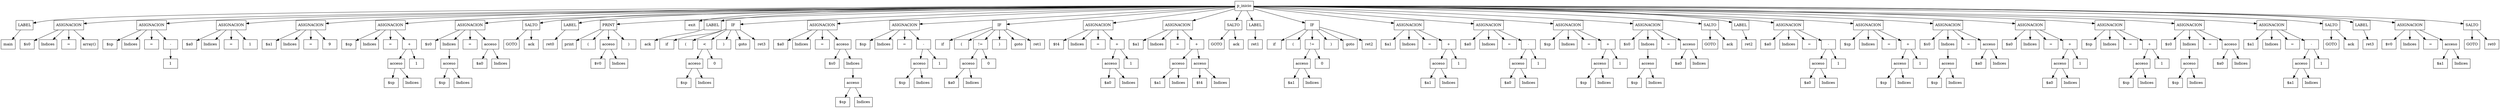 digraph Q { 
  node [shape=record];
node0[label="LABEL"];
p_inicio ->node0;
node1[label="main"];
node0 -> node1;
node7[label="ASIGNACION"];
p_inicio ->node7;
node8[label="$s0"];
node7 -> node8;
node9[label="Indices"];
node7 -> node9;
node10[label="="];
node7 -> node10;
node2[label="array()"];
node7 -> node2;
node17[label="ASIGNACION"];
p_inicio ->node17;
node18[label="$sp"];
node17 -> node18;
node19[label="Indices"];
node17 -> node19;
node20[label="="];
node17 -> node20;
node12[label="-"];
node17 -> node12;
node11[label="1"];
node12 -> node11;
node22[label="ASIGNACION"];
p_inicio ->node22;
node23[label="$a0"];
node22 -> node23;
node24[label="Indices"];
node22 -> node24;
node25[label="="];
node22 -> node25;
node21[label="1"];
node22 -> node21;
node27[label="ASIGNACION"];
p_inicio ->node27;
node28[label="$a1"];
node27 -> node28;
node29[label="Indices"];
node27 -> node29;
node30[label="="];
node27 -> node30;
node26[label="9"];
node27 -> node26;
node38[label="ASIGNACION"];
p_inicio ->node38;
node39[label="$sp"];
node38 -> node39;
node40[label="Indices"];
node38 -> node40;
node41[label="="];
node38 -> node41;
node37[label="+"];
node38 -> node37;
node31[label="acceso"];
node37 -> node31;
node32[label="$sp"];
node31 -> node32;
node33[label="Indices"];
node31 -> node33;
node36[label="1"];
node37 -> node36;
node52[label="ASIGNACION"];
p_inicio ->node52;
node53[label="$s0"];
node52 -> node53;
node54[label="Indices"];
node52 -> node54;
node42[label="acceso"];
node54 -> node42;
node43[label="$sp"];
node42 -> node43;
node44[label="Indices"];
node42 -> node44;
node55[label="="];
node52 -> node55;
node47[label="acceso"];
node52 -> node47;
node48[label="$a0"];
node47 -> node48;
node49[label="Indices"];
node47 -> node49;
node56[label="SALTO"];
p_inicio ->node56;
node57[label="GOTO"];
node56 -> node57;
node58[label="ack"];
node56 -> node58;
node59[label="LABEL"];
p_inicio ->node59;
node60[label="ret0"];
node59 -> node60;
node66[label="PRINT"];
p_inicio ->node66;
node67[label="print"];
node66 -> node67;
node68[label="("];
node66 -> node68;
node61[label="acceso"];
node66 -> node61;
node62[label="$v0"];
node61 -> node62;
node63[label="Indices"];
node61 -> node63;
node69[label=")"];
node66 -> node69;
node70[label="exit"];
p_inicio ->node70;
node71[label="LABEL"];
p_inicio ->node71;
node72[label="ack"];
node71 -> node72;
node80[label="IF"];
p_inicio ->node80;
node81[label="if"];
node80 -> node81;
node82[label="("];
node80 -> node82;
node79[label="\<"];
node80 -> node79;
node73[label="acceso"];
node79 -> node73;
node74[label="$sp"];
node73 -> node74;
node75[label="Indices"];
node73 -> node75;
node78[label="0"];
node79 -> node78;
node83[label=")"];
node80 -> node83;
node84[label="goto"];
node80 -> node84;
node85[label="ret3"];
node80 -> node85;
node96[label="ASIGNACION"];
p_inicio ->node96;
node97[label="$a0"];
node96 -> node97;
node98[label="Indices"];
node96 -> node98;
node99[label="="];
node96 -> node99;
node91[label="acceso"];
node96 -> node91;
node92[label="$s0"];
node91 -> node92;
node93[label="Indices"];
node91 -> node93;
node86[label="acceso"];
node93 -> node86;
node87[label="$sp"];
node86 -> node87;
node88[label="Indices"];
node86 -> node88;
node107[label="ASIGNACION"];
p_inicio ->node107;
node108[label="$sp"];
node107 -> node108;
node109[label="Indices"];
node107 -> node109;
node110[label="="];
node107 -> node110;
node106[label="-"];
node107 -> node106;
node100[label="acceso"];
node106 -> node100;
node101[label="$sp"];
node100 -> node101;
node102[label="Indices"];
node100 -> node102;
node105[label="1"];
node106 -> node105;
node118[label="IF"];
p_inicio ->node118;
node119[label="if"];
node118 -> node119;
node120[label="("];
node118 -> node120;
node117[label="!="];
node118 -> node117;
node111[label="acceso"];
node117 -> node111;
node112[label="$a0"];
node111 -> node112;
node113[label="Indices"];
node111 -> node113;
node116[label="0"];
node117 -> node116;
node121[label=")"];
node118 -> node121;
node122[label="goto"];
node118 -> node122;
node123[label="ret1"];
node118 -> node123;
node131[label="ASIGNACION"];
p_inicio ->node131;
node132[label="$t4"];
node131 -> node132;
node133[label="Indices"];
node131 -> node133;
node134[label="="];
node131 -> node134;
node130[label="+"];
node131 -> node130;
node124[label="acceso"];
node130 -> node124;
node125[label="$a0"];
node124 -> node125;
node126[label="Indices"];
node124 -> node126;
node129[label="1"];
node130 -> node129;
node146[label="ASIGNACION"];
p_inicio ->node146;
node147[label="$a1"];
node146 -> node147;
node148[label="Indices"];
node146 -> node148;
node149[label="="];
node146 -> node149;
node145[label="+"];
node146 -> node145;
node135[label="acceso"];
node145 -> node135;
node136[label="$a1"];
node135 -> node136;
node137[label="Indices"];
node135 -> node137;
node140[label="acceso"];
node145 -> node140;
node141[label="$t4"];
node140 -> node141;
node142[label="Indices"];
node140 -> node142;
node150[label="SALTO"];
p_inicio ->node150;
node151[label="GOTO"];
node150 -> node151;
node152[label="ack"];
node150 -> node152;
node153[label="LABEL"];
p_inicio ->node153;
node154[label="ret1"];
node153 -> node154;
node162[label="IF"];
p_inicio ->node162;
node163[label="if"];
node162 -> node163;
node164[label="("];
node162 -> node164;
node161[label="!="];
node162 -> node161;
node155[label="acceso"];
node161 -> node155;
node156[label="$a1"];
node155 -> node156;
node157[label="Indices"];
node155 -> node157;
node160[label="0"];
node161 -> node160;
node165[label=")"];
node162 -> node165;
node166[label="goto"];
node162 -> node166;
node167[label="ret2"];
node162 -> node167;
node175[label="ASIGNACION"];
p_inicio ->node175;
node176[label="$a1"];
node175 -> node176;
node177[label="Indices"];
node175 -> node177;
node178[label="="];
node175 -> node178;
node174[label="+"];
node175 -> node174;
node168[label="acceso"];
node174 -> node168;
node169[label="$a1"];
node168 -> node169;
node170[label="Indices"];
node168 -> node170;
node173[label="1"];
node174 -> node173;
node186[label="ASIGNACION"];
p_inicio ->node186;
node187[label="$a0"];
node186 -> node187;
node188[label="Indices"];
node186 -> node188;
node189[label="="];
node186 -> node189;
node185[label="-"];
node186 -> node185;
node179[label="acceso"];
node185 -> node179;
node180[label="$a0"];
node179 -> node180;
node181[label="Indices"];
node179 -> node181;
node184[label="1"];
node185 -> node184;
node197[label="ASIGNACION"];
p_inicio ->node197;
node198[label="$sp"];
node197 -> node198;
node199[label="Indices"];
node197 -> node199;
node200[label="="];
node197 -> node200;
node196[label="+"];
node197 -> node196;
node190[label="acceso"];
node196 -> node190;
node191[label="$sp"];
node190 -> node191;
node192[label="Indices"];
node190 -> node192;
node195[label="1"];
node196 -> node195;
node211[label="ASIGNACION"];
p_inicio ->node211;
node212[label="$s0"];
node211 -> node212;
node213[label="Indices"];
node211 -> node213;
node201[label="acceso"];
node213 -> node201;
node202[label="$sp"];
node201 -> node202;
node203[label="Indices"];
node201 -> node203;
node214[label="="];
node211 -> node214;
node206[label="acceso"];
node211 -> node206;
node207[label="$a0"];
node206 -> node207;
node208[label="Indices"];
node206 -> node208;
node215[label="SALTO"];
p_inicio ->node215;
node216[label="GOTO"];
node215 -> node216;
node217[label="ack"];
node215 -> node217;
node218[label="LABEL"];
p_inicio ->node218;
node219[label="ret2"];
node218 -> node219;
node227[label="ASIGNACION"];
p_inicio ->node227;
node228[label="$a0"];
node227 -> node228;
node229[label="Indices"];
node227 -> node229;
node230[label="="];
node227 -> node230;
node226[label="-"];
node227 -> node226;
node220[label="acceso"];
node226 -> node220;
node221[label="$a0"];
node220 -> node221;
node222[label="Indices"];
node220 -> node222;
node225[label="1"];
node226 -> node225;
node238[label="ASIGNACION"];
p_inicio ->node238;
node239[label="$sp"];
node238 -> node239;
node240[label="Indices"];
node238 -> node240;
node241[label="="];
node238 -> node241;
node237[label="+"];
node238 -> node237;
node231[label="acceso"];
node237 -> node231;
node232[label="$sp"];
node231 -> node232;
node233[label="Indices"];
node231 -> node233;
node236[label="1"];
node237 -> node236;
node252[label="ASIGNACION"];
p_inicio ->node252;
node253[label="$s0"];
node252 -> node253;
node254[label="Indices"];
node252 -> node254;
node242[label="acceso"];
node254 -> node242;
node243[label="$sp"];
node242 -> node243;
node244[label="Indices"];
node242 -> node244;
node255[label="="];
node252 -> node255;
node247[label="acceso"];
node252 -> node247;
node248[label="$a0"];
node247 -> node248;
node249[label="Indices"];
node247 -> node249;
node263[label="ASIGNACION"];
p_inicio ->node263;
node264[label="$a0"];
node263 -> node264;
node265[label="Indices"];
node263 -> node265;
node266[label="="];
node263 -> node266;
node262[label="+"];
node263 -> node262;
node256[label="acceso"];
node262 -> node256;
node257[label="$a0"];
node256 -> node257;
node258[label="Indices"];
node256 -> node258;
node261[label="1"];
node262 -> node261;
node274[label="ASIGNACION"];
p_inicio ->node274;
node275[label="$sp"];
node274 -> node275;
node276[label="Indices"];
node274 -> node276;
node277[label="="];
node274 -> node277;
node273[label="+"];
node274 -> node273;
node267[label="acceso"];
node273 -> node267;
node268[label="$sp"];
node267 -> node268;
node269[label="Indices"];
node267 -> node269;
node272[label="1"];
node273 -> node272;
node288[label="ASIGNACION"];
p_inicio ->node288;
node289[label="$s0"];
node288 -> node289;
node290[label="Indices"];
node288 -> node290;
node278[label="acceso"];
node290 -> node278;
node279[label="$sp"];
node278 -> node279;
node280[label="Indices"];
node278 -> node280;
node291[label="="];
node288 -> node291;
node283[label="acceso"];
node288 -> node283;
node284[label="$a0"];
node283 -> node284;
node285[label="Indices"];
node283 -> node285;
node299[label="ASIGNACION"];
p_inicio ->node299;
node300[label="$a1"];
node299 -> node300;
node301[label="Indices"];
node299 -> node301;
node302[label="="];
node299 -> node302;
node298[label="-"];
node299 -> node298;
node292[label="acceso"];
node298 -> node292;
node293[label="$a1"];
node292 -> node293;
node294[label="Indices"];
node292 -> node294;
node297[label="1"];
node298 -> node297;
node303[label="SALTO"];
p_inicio ->node303;
node304[label="GOTO"];
node303 -> node304;
node305[label="ack"];
node303 -> node305;
node306[label="LABEL"];
p_inicio ->node306;
node307[label="ret3"];
node306 -> node307;
node313[label="ASIGNACION"];
p_inicio ->node313;
node314[label="$v0"];
node313 -> node314;
node315[label="Indices"];
node313 -> node315;
node316[label="="];
node313 -> node316;
node308[label="acceso"];
node313 -> node308;
node309[label="$a1"];
node308 -> node309;
node310[label="Indices"];
node308 -> node310;
node317[label="SALTO"];
p_inicio ->node317;
node318[label="GOTO"];
node317 -> node318;
node319[label="ret0"];
node317 -> node319;

}